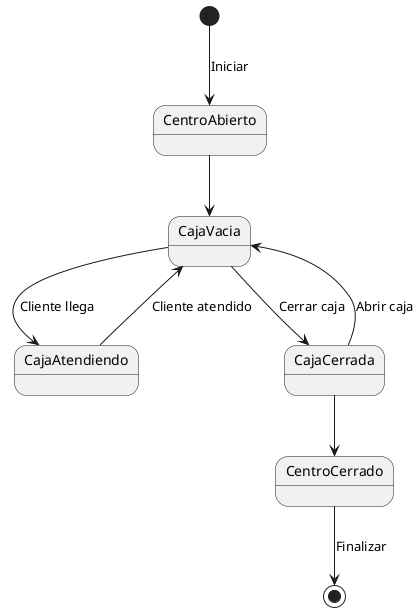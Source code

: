 @startuml
[*] --> CentroAbierto :Iniciar
CentroAbierto --> CajaVacia
CajaVacia --> CajaAtendiendo: Cliente llega
CajaVacia--> CajaCerrada: Cerrar caja
CajaAtendiendo --> CajaVacia: Cliente atendido
CajaCerrada --> CajaVacia: Abrir caja
CajaCerrada --> CentroCerrado
CentroCerrado --> [*]: Finalizar

@enduml